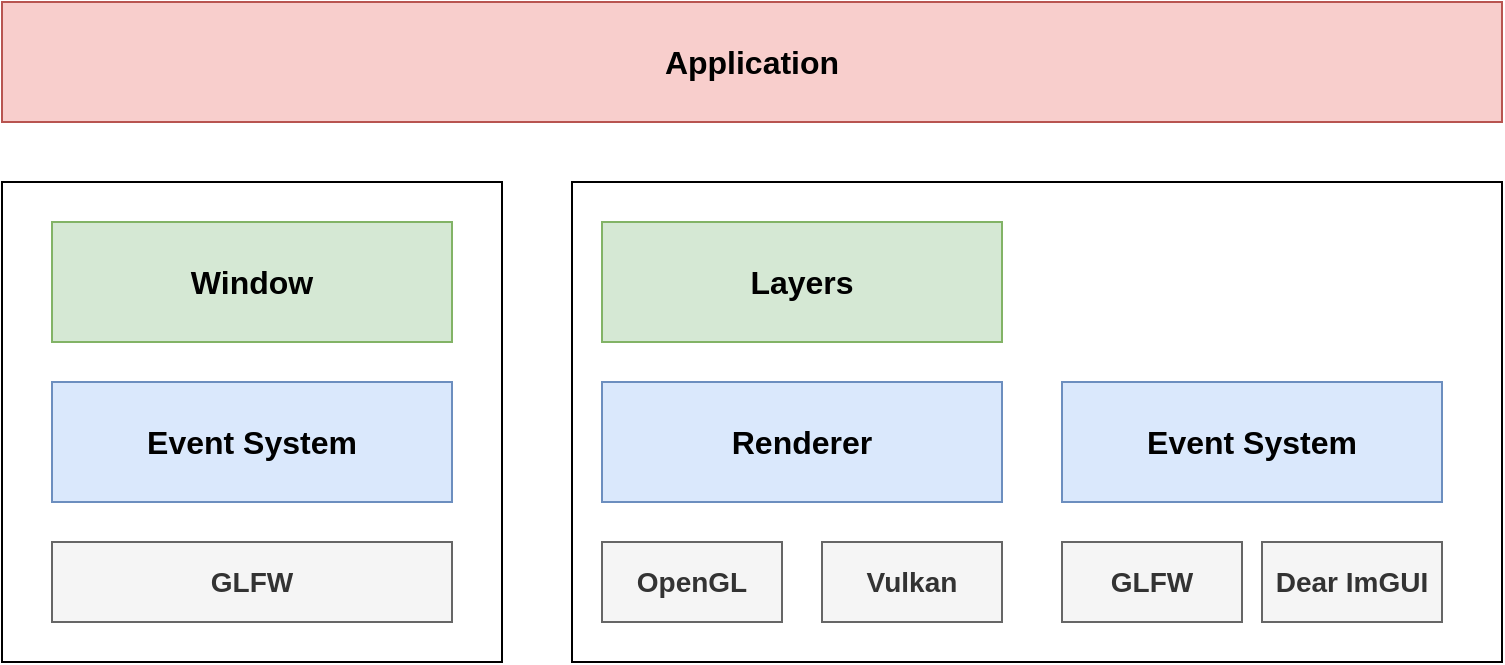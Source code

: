 <mxfile version="21.0.2" type="device"><diagram name="第 1 页" id="WJUewlBE5FL5TMIp8ABf"><mxGraphModel dx="1002" dy="541" grid="1" gridSize="10" guides="1" tooltips="1" connect="1" arrows="1" fold="1" page="1" pageScale="1" pageWidth="827" pageHeight="1169" math="0" shadow="0"><root><mxCell id="0"/><mxCell id="1" parent="0"/><mxCell id="4VHRl7ufUcIQFeeoTdrm-14" value="" style="rounded=0;whiteSpace=wrap;html=1;" vertex="1" parent="1"><mxGeometry x="39" y="345" width="250" height="240" as="geometry"/></mxCell><mxCell id="4VHRl7ufUcIQFeeoTdrm-13" value="" style="rounded=0;whiteSpace=wrap;html=1;" vertex="1" parent="1"><mxGeometry x="324" y="345" width="465" height="240" as="geometry"/></mxCell><mxCell id="4VHRl7ufUcIQFeeoTdrm-1" value="Renderer" style="rounded=0;whiteSpace=wrap;html=1;fillColor=#dae8fc;strokeColor=#6c8ebf;fontSize=16;fontStyle=1" vertex="1" parent="1"><mxGeometry x="339" y="445" width="200" height="60" as="geometry"/></mxCell><mxCell id="4VHRl7ufUcIQFeeoTdrm-2" value="Event System" style="rounded=0;whiteSpace=wrap;html=1;fontSize=16;fontStyle=1;fillColor=#dae8fc;strokeColor=#6c8ebf;" vertex="1" parent="1"><mxGeometry x="64" y="445" width="200" height="60" as="geometry"/></mxCell><mxCell id="4VHRl7ufUcIQFeeoTdrm-3" value="OpenGL" style="rounded=0;whiteSpace=wrap;html=1;fillColor=#f5f5f5;fontColor=#333333;strokeColor=#666666;fontSize=14;fontStyle=1" vertex="1" parent="1"><mxGeometry x="339" y="525" width="90" height="40" as="geometry"/></mxCell><mxCell id="4VHRl7ufUcIQFeeoTdrm-4" value="Vulkan" style="rounded=0;whiteSpace=wrap;html=1;fillColor=#f5f5f5;fontColor=#333333;strokeColor=#666666;fontSize=14;fontStyle=1" vertex="1" parent="1"><mxGeometry x="449" y="525" width="90" height="40" as="geometry"/></mxCell><mxCell id="4VHRl7ufUcIQFeeoTdrm-5" value="GLFW" style="rounded=0;whiteSpace=wrap;html=1;fillColor=#f5f5f5;fontColor=#333333;strokeColor=#666666;fontSize=14;fontStyle=1" vertex="1" parent="1"><mxGeometry x="64" y="525" width="200" height="40" as="geometry"/></mxCell><mxCell id="4VHRl7ufUcIQFeeoTdrm-7" value="Layers" style="rounded=0;whiteSpace=wrap;html=1;fillColor=#d5e8d4;strokeColor=#82b366;fontSize=16;fontStyle=1" vertex="1" parent="1"><mxGeometry x="339" y="365" width="200" height="60" as="geometry"/></mxCell><mxCell id="4VHRl7ufUcIQFeeoTdrm-8" value="Application" style="rounded=0;whiteSpace=wrap;html=1;fillColor=#f8cecc;strokeColor=#b85450;fontSize=16;fontStyle=1" vertex="1" parent="1"><mxGeometry x="39" y="255" width="750" height="60" as="geometry"/></mxCell><mxCell id="4VHRl7ufUcIQFeeoTdrm-9" value="Window" style="rounded=0;whiteSpace=wrap;html=1;fillColor=#d5e8d4;strokeColor=#82b366;fontSize=16;fontStyle=1" vertex="1" parent="1"><mxGeometry x="64" y="365" width="200" height="60" as="geometry"/></mxCell><mxCell id="4VHRl7ufUcIQFeeoTdrm-10" value="Event System" style="rounded=0;whiteSpace=wrap;html=1;fontSize=16;fontStyle=1;fillColor=#dae8fc;strokeColor=#6c8ebf;" vertex="1" parent="1"><mxGeometry x="569" y="445" width="190" height="60" as="geometry"/></mxCell><mxCell id="4VHRl7ufUcIQFeeoTdrm-11" value="GLFW" style="rounded=0;whiteSpace=wrap;html=1;fillColor=#f5f5f5;fontColor=#333333;strokeColor=#666666;fontSize=14;fontStyle=1" vertex="1" parent="1"><mxGeometry x="569" y="525" width="90" height="40" as="geometry"/></mxCell><mxCell id="4VHRl7ufUcIQFeeoTdrm-12" value="Dear ImGUI" style="rounded=0;whiteSpace=wrap;html=1;fillColor=#f5f5f5;fontColor=#333333;strokeColor=#666666;fontSize=14;fontStyle=1" vertex="1" parent="1"><mxGeometry x="669" y="525" width="90" height="40" as="geometry"/></mxCell></root></mxGraphModel></diagram></mxfile>